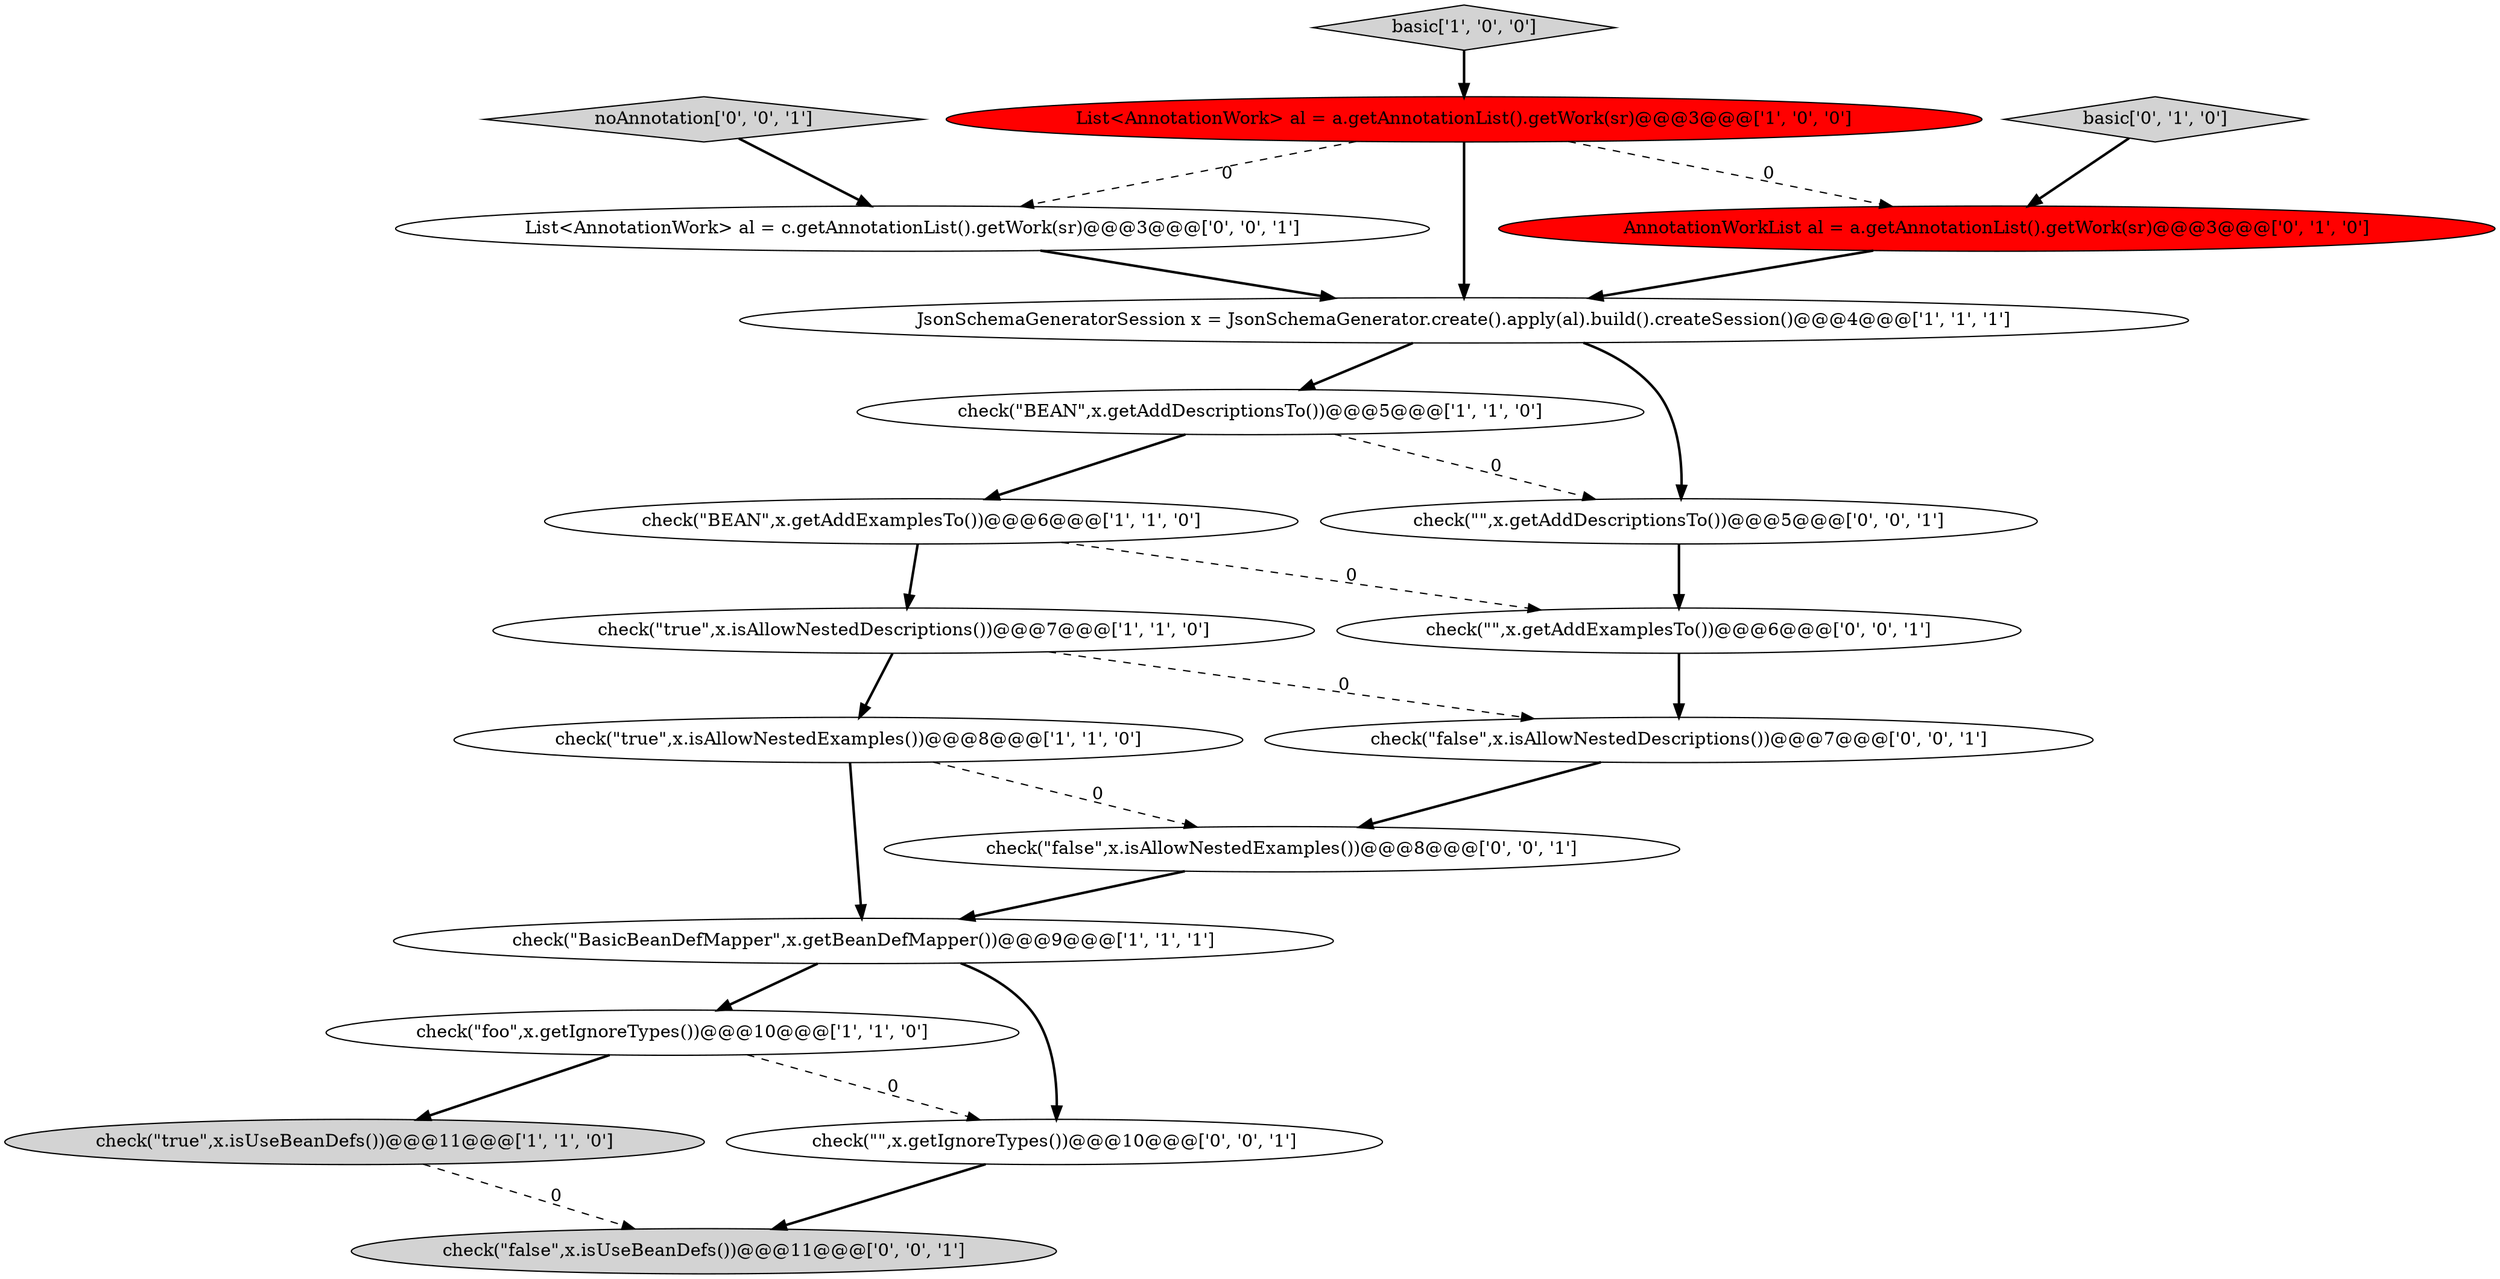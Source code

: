 digraph {
11 [style = filled, label = "AnnotationWorkList al = a.getAnnotationList().getWork(sr)@@@3@@@['0', '1', '0']", fillcolor = red, shape = ellipse image = "AAA1AAABBB2BBB"];
5 [style = filled, label = "List<AnnotationWork> al = a.getAnnotationList().getWork(sr)@@@3@@@['1', '0', '0']", fillcolor = red, shape = ellipse image = "AAA1AAABBB1BBB"];
19 [style = filled, label = "check(\"false\",x.isUseBeanDefs())@@@11@@@['0', '0', '1']", fillcolor = lightgray, shape = ellipse image = "AAA0AAABBB3BBB"];
9 [style = filled, label = "check(\"BEAN\",x.getAddExamplesTo())@@@6@@@['1', '1', '0']", fillcolor = white, shape = ellipse image = "AAA0AAABBB1BBB"];
14 [style = filled, label = "noAnnotation['0', '0', '1']", fillcolor = lightgray, shape = diamond image = "AAA0AAABBB3BBB"];
13 [style = filled, label = "check(\"false\",x.isAllowNestedExamples())@@@8@@@['0', '0', '1']", fillcolor = white, shape = ellipse image = "AAA0AAABBB3BBB"];
7 [style = filled, label = "check(\"true\",x.isAllowNestedDescriptions())@@@7@@@['1', '1', '0']", fillcolor = white, shape = ellipse image = "AAA0AAABBB1BBB"];
15 [style = filled, label = "List<AnnotationWork> al = c.getAnnotationList().getWork(sr)@@@3@@@['0', '0', '1']", fillcolor = white, shape = ellipse image = "AAA0AAABBB3BBB"];
2 [style = filled, label = "check(\"BEAN\",x.getAddDescriptionsTo())@@@5@@@['1', '1', '0']", fillcolor = white, shape = ellipse image = "AAA0AAABBB1BBB"];
8 [style = filled, label = "check(\"foo\",x.getIgnoreTypes())@@@10@@@['1', '1', '0']", fillcolor = white, shape = ellipse image = "AAA0AAABBB1BBB"];
1 [style = filled, label = "check(\"true\",x.isAllowNestedExamples())@@@8@@@['1', '1', '0']", fillcolor = white, shape = ellipse image = "AAA0AAABBB1BBB"];
12 [style = filled, label = "check(\"\",x.getAddDescriptionsTo())@@@5@@@['0', '0', '1']", fillcolor = white, shape = ellipse image = "AAA0AAABBB3BBB"];
17 [style = filled, label = "check(\"false\",x.isAllowNestedDescriptions())@@@7@@@['0', '0', '1']", fillcolor = white, shape = ellipse image = "AAA0AAABBB3BBB"];
16 [style = filled, label = "check(\"\",x.getIgnoreTypes())@@@10@@@['0', '0', '1']", fillcolor = white, shape = ellipse image = "AAA0AAABBB3BBB"];
6 [style = filled, label = "JsonSchemaGeneratorSession x = JsonSchemaGenerator.create().apply(al).build().createSession()@@@4@@@['1', '1', '1']", fillcolor = white, shape = ellipse image = "AAA0AAABBB1BBB"];
4 [style = filled, label = "basic['1', '0', '0']", fillcolor = lightgray, shape = diamond image = "AAA0AAABBB1BBB"];
3 [style = filled, label = "check(\"true\",x.isUseBeanDefs())@@@11@@@['1', '1', '0']", fillcolor = lightgray, shape = ellipse image = "AAA0AAABBB1BBB"];
18 [style = filled, label = "check(\"\",x.getAddExamplesTo())@@@6@@@['0', '0', '1']", fillcolor = white, shape = ellipse image = "AAA0AAABBB3BBB"];
10 [style = filled, label = "basic['0', '1', '0']", fillcolor = lightgray, shape = diamond image = "AAA0AAABBB2BBB"];
0 [style = filled, label = "check(\"BasicBeanDefMapper\",x.getBeanDefMapper())@@@9@@@['1', '1', '1']", fillcolor = white, shape = ellipse image = "AAA0AAABBB1BBB"];
0->16 [style = bold, label=""];
8->16 [style = dashed, label="0"];
7->1 [style = bold, label=""];
7->17 [style = dashed, label="0"];
9->18 [style = dashed, label="0"];
11->6 [style = bold, label=""];
8->3 [style = bold, label=""];
18->17 [style = bold, label=""];
15->6 [style = bold, label=""];
1->0 [style = bold, label=""];
2->9 [style = bold, label=""];
9->7 [style = bold, label=""];
16->19 [style = bold, label=""];
3->19 [style = dashed, label="0"];
6->2 [style = bold, label=""];
1->13 [style = dashed, label="0"];
2->12 [style = dashed, label="0"];
5->6 [style = bold, label=""];
5->11 [style = dashed, label="0"];
12->18 [style = bold, label=""];
0->8 [style = bold, label=""];
14->15 [style = bold, label=""];
17->13 [style = bold, label=""];
5->15 [style = dashed, label="0"];
4->5 [style = bold, label=""];
13->0 [style = bold, label=""];
10->11 [style = bold, label=""];
6->12 [style = bold, label=""];
}
